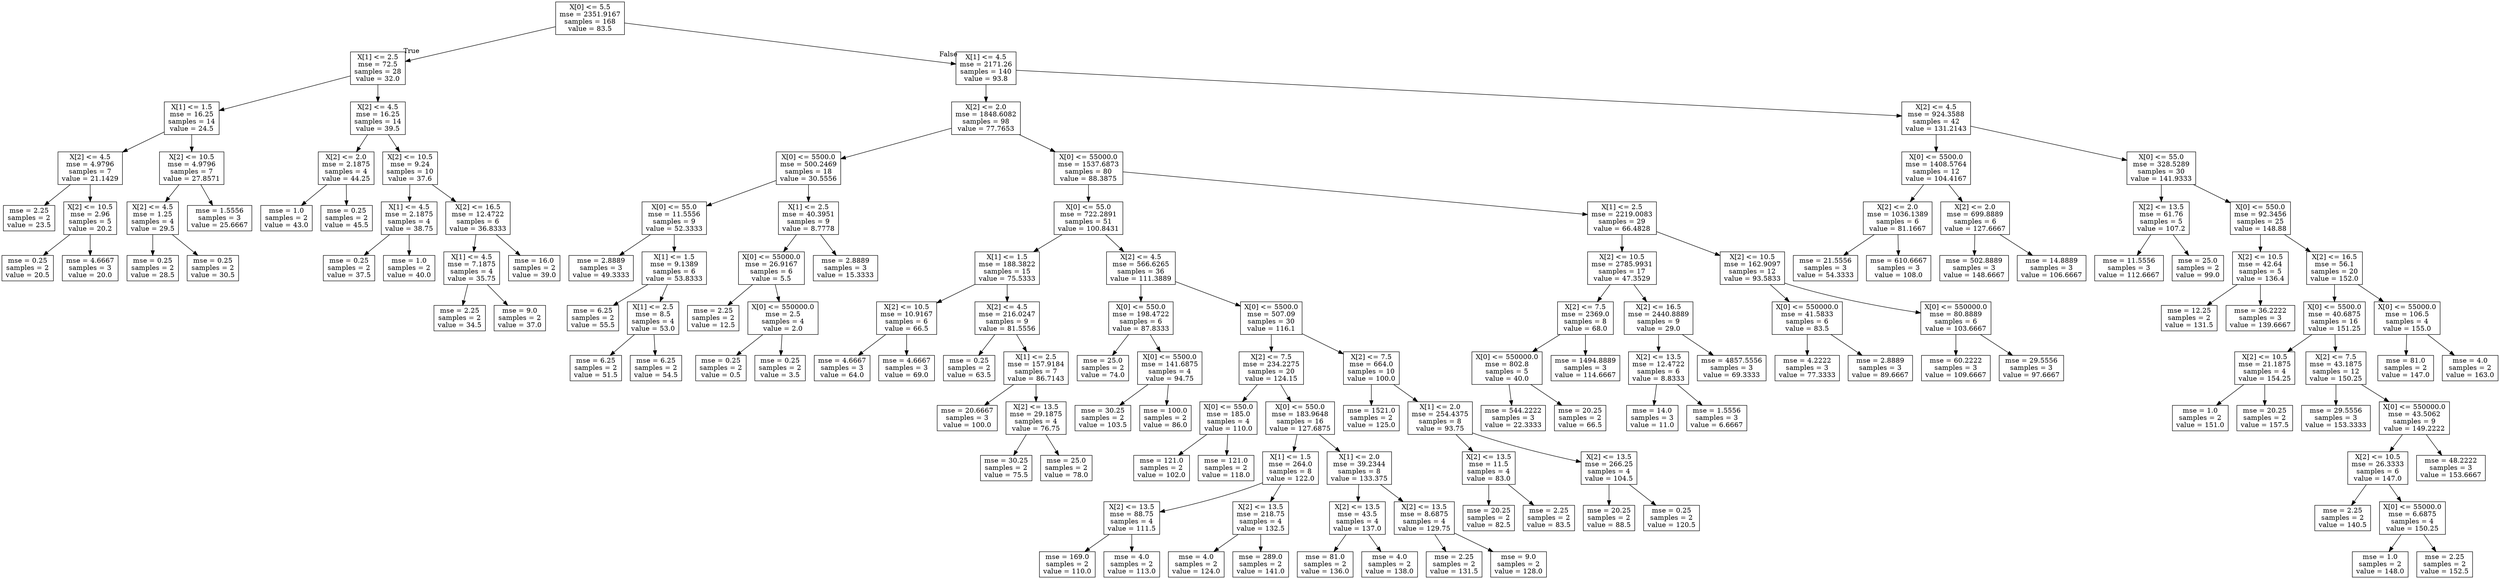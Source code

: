 digraph Tree {
node [shape=box] ;
0 [label="X[0] <= 5.5\nmse = 2351.9167\nsamples = 168\nvalue = 83.5"] ;
1 [label="X[1] <= 2.5\nmse = 72.5\nsamples = 28\nvalue = 32.0"] ;
0 -> 1 [labeldistance=2.5, labelangle=45, headlabel="True"] ;
2 [label="X[1] <= 1.5\nmse = 16.25\nsamples = 14\nvalue = 24.5"] ;
1 -> 2 ;
3 [label="X[2] <= 4.5\nmse = 4.9796\nsamples = 7\nvalue = 21.1429"] ;
2 -> 3 ;
4 [label="mse = 2.25\nsamples = 2\nvalue = 23.5"] ;
3 -> 4 ;
5 [label="X[2] <= 10.5\nmse = 2.96\nsamples = 5\nvalue = 20.2"] ;
3 -> 5 ;
6 [label="mse = 0.25\nsamples = 2\nvalue = 20.5"] ;
5 -> 6 ;
7 [label="mse = 4.6667\nsamples = 3\nvalue = 20.0"] ;
5 -> 7 ;
8 [label="X[2] <= 10.5\nmse = 4.9796\nsamples = 7\nvalue = 27.8571"] ;
2 -> 8 ;
9 [label="X[2] <= 4.5\nmse = 1.25\nsamples = 4\nvalue = 29.5"] ;
8 -> 9 ;
10 [label="mse = 0.25\nsamples = 2\nvalue = 28.5"] ;
9 -> 10 ;
11 [label="mse = 0.25\nsamples = 2\nvalue = 30.5"] ;
9 -> 11 ;
12 [label="mse = 1.5556\nsamples = 3\nvalue = 25.6667"] ;
8 -> 12 ;
13 [label="X[2] <= 4.5\nmse = 16.25\nsamples = 14\nvalue = 39.5"] ;
1 -> 13 ;
14 [label="X[2] <= 2.0\nmse = 2.1875\nsamples = 4\nvalue = 44.25"] ;
13 -> 14 ;
15 [label="mse = 1.0\nsamples = 2\nvalue = 43.0"] ;
14 -> 15 ;
16 [label="mse = 0.25\nsamples = 2\nvalue = 45.5"] ;
14 -> 16 ;
17 [label="X[2] <= 10.5\nmse = 9.24\nsamples = 10\nvalue = 37.6"] ;
13 -> 17 ;
18 [label="X[1] <= 4.5\nmse = 2.1875\nsamples = 4\nvalue = 38.75"] ;
17 -> 18 ;
19 [label="mse = 0.25\nsamples = 2\nvalue = 37.5"] ;
18 -> 19 ;
20 [label="mse = 1.0\nsamples = 2\nvalue = 40.0"] ;
18 -> 20 ;
21 [label="X[2] <= 16.5\nmse = 12.4722\nsamples = 6\nvalue = 36.8333"] ;
17 -> 21 ;
22 [label="X[1] <= 4.5\nmse = 7.1875\nsamples = 4\nvalue = 35.75"] ;
21 -> 22 ;
23 [label="mse = 2.25\nsamples = 2\nvalue = 34.5"] ;
22 -> 23 ;
24 [label="mse = 9.0\nsamples = 2\nvalue = 37.0"] ;
22 -> 24 ;
25 [label="mse = 16.0\nsamples = 2\nvalue = 39.0"] ;
21 -> 25 ;
26 [label="X[1] <= 4.5\nmse = 2171.26\nsamples = 140\nvalue = 93.8"] ;
0 -> 26 [labeldistance=2.5, labelangle=-45, headlabel="False"] ;
27 [label="X[2] <= 2.0\nmse = 1848.6082\nsamples = 98\nvalue = 77.7653"] ;
26 -> 27 ;
28 [label="X[0] <= 5500.0\nmse = 500.2469\nsamples = 18\nvalue = 30.5556"] ;
27 -> 28 ;
29 [label="X[0] <= 55.0\nmse = 11.5556\nsamples = 9\nvalue = 52.3333"] ;
28 -> 29 ;
30 [label="mse = 2.8889\nsamples = 3\nvalue = 49.3333"] ;
29 -> 30 ;
31 [label="X[1] <= 1.5\nmse = 9.1389\nsamples = 6\nvalue = 53.8333"] ;
29 -> 31 ;
32 [label="mse = 6.25\nsamples = 2\nvalue = 55.5"] ;
31 -> 32 ;
33 [label="X[1] <= 2.5\nmse = 8.5\nsamples = 4\nvalue = 53.0"] ;
31 -> 33 ;
34 [label="mse = 6.25\nsamples = 2\nvalue = 51.5"] ;
33 -> 34 ;
35 [label="mse = 6.25\nsamples = 2\nvalue = 54.5"] ;
33 -> 35 ;
36 [label="X[1] <= 2.5\nmse = 40.3951\nsamples = 9\nvalue = 8.7778"] ;
28 -> 36 ;
37 [label="X[0] <= 55000.0\nmse = 26.9167\nsamples = 6\nvalue = 5.5"] ;
36 -> 37 ;
38 [label="mse = 2.25\nsamples = 2\nvalue = 12.5"] ;
37 -> 38 ;
39 [label="X[0] <= 550000.0\nmse = 2.5\nsamples = 4\nvalue = 2.0"] ;
37 -> 39 ;
40 [label="mse = 0.25\nsamples = 2\nvalue = 0.5"] ;
39 -> 40 ;
41 [label="mse = 0.25\nsamples = 2\nvalue = 3.5"] ;
39 -> 41 ;
42 [label="mse = 2.8889\nsamples = 3\nvalue = 15.3333"] ;
36 -> 42 ;
43 [label="X[0] <= 55000.0\nmse = 1537.6873\nsamples = 80\nvalue = 88.3875"] ;
27 -> 43 ;
44 [label="X[0] <= 55.0\nmse = 722.2891\nsamples = 51\nvalue = 100.8431"] ;
43 -> 44 ;
45 [label="X[1] <= 1.5\nmse = 188.3822\nsamples = 15\nvalue = 75.5333"] ;
44 -> 45 ;
46 [label="X[2] <= 10.5\nmse = 10.9167\nsamples = 6\nvalue = 66.5"] ;
45 -> 46 ;
47 [label="mse = 4.6667\nsamples = 3\nvalue = 64.0"] ;
46 -> 47 ;
48 [label="mse = 4.6667\nsamples = 3\nvalue = 69.0"] ;
46 -> 48 ;
49 [label="X[2] <= 4.5\nmse = 216.0247\nsamples = 9\nvalue = 81.5556"] ;
45 -> 49 ;
50 [label="mse = 0.25\nsamples = 2\nvalue = 63.5"] ;
49 -> 50 ;
51 [label="X[1] <= 2.5\nmse = 157.9184\nsamples = 7\nvalue = 86.7143"] ;
49 -> 51 ;
52 [label="mse = 20.6667\nsamples = 3\nvalue = 100.0"] ;
51 -> 52 ;
53 [label="X[2] <= 13.5\nmse = 29.1875\nsamples = 4\nvalue = 76.75"] ;
51 -> 53 ;
54 [label="mse = 30.25\nsamples = 2\nvalue = 75.5"] ;
53 -> 54 ;
55 [label="mse = 25.0\nsamples = 2\nvalue = 78.0"] ;
53 -> 55 ;
56 [label="X[2] <= 4.5\nmse = 566.6265\nsamples = 36\nvalue = 111.3889"] ;
44 -> 56 ;
57 [label="X[0] <= 550.0\nmse = 198.4722\nsamples = 6\nvalue = 87.8333"] ;
56 -> 57 ;
58 [label="mse = 25.0\nsamples = 2\nvalue = 74.0"] ;
57 -> 58 ;
59 [label="X[0] <= 5500.0\nmse = 141.6875\nsamples = 4\nvalue = 94.75"] ;
57 -> 59 ;
60 [label="mse = 30.25\nsamples = 2\nvalue = 103.5"] ;
59 -> 60 ;
61 [label="mse = 100.0\nsamples = 2\nvalue = 86.0"] ;
59 -> 61 ;
62 [label="X[0] <= 5500.0\nmse = 507.09\nsamples = 30\nvalue = 116.1"] ;
56 -> 62 ;
63 [label="X[2] <= 7.5\nmse = 234.2275\nsamples = 20\nvalue = 124.15"] ;
62 -> 63 ;
64 [label="X[0] <= 550.0\nmse = 185.0\nsamples = 4\nvalue = 110.0"] ;
63 -> 64 ;
65 [label="mse = 121.0\nsamples = 2\nvalue = 102.0"] ;
64 -> 65 ;
66 [label="mse = 121.0\nsamples = 2\nvalue = 118.0"] ;
64 -> 66 ;
67 [label="X[0] <= 550.0\nmse = 183.9648\nsamples = 16\nvalue = 127.6875"] ;
63 -> 67 ;
68 [label="X[1] <= 1.5\nmse = 264.0\nsamples = 8\nvalue = 122.0"] ;
67 -> 68 ;
69 [label="X[2] <= 13.5\nmse = 88.75\nsamples = 4\nvalue = 111.5"] ;
68 -> 69 ;
70 [label="mse = 169.0\nsamples = 2\nvalue = 110.0"] ;
69 -> 70 ;
71 [label="mse = 4.0\nsamples = 2\nvalue = 113.0"] ;
69 -> 71 ;
72 [label="X[2] <= 13.5\nmse = 218.75\nsamples = 4\nvalue = 132.5"] ;
68 -> 72 ;
73 [label="mse = 4.0\nsamples = 2\nvalue = 124.0"] ;
72 -> 73 ;
74 [label="mse = 289.0\nsamples = 2\nvalue = 141.0"] ;
72 -> 74 ;
75 [label="X[1] <= 2.0\nmse = 39.2344\nsamples = 8\nvalue = 133.375"] ;
67 -> 75 ;
76 [label="X[2] <= 13.5\nmse = 43.5\nsamples = 4\nvalue = 137.0"] ;
75 -> 76 ;
77 [label="mse = 81.0\nsamples = 2\nvalue = 136.0"] ;
76 -> 77 ;
78 [label="mse = 4.0\nsamples = 2\nvalue = 138.0"] ;
76 -> 78 ;
79 [label="X[2] <= 13.5\nmse = 8.6875\nsamples = 4\nvalue = 129.75"] ;
75 -> 79 ;
80 [label="mse = 2.25\nsamples = 2\nvalue = 131.5"] ;
79 -> 80 ;
81 [label="mse = 9.0\nsamples = 2\nvalue = 128.0"] ;
79 -> 81 ;
82 [label="X[2] <= 7.5\nmse = 664.0\nsamples = 10\nvalue = 100.0"] ;
62 -> 82 ;
83 [label="mse = 1521.0\nsamples = 2\nvalue = 125.0"] ;
82 -> 83 ;
84 [label="X[1] <= 2.0\nmse = 254.4375\nsamples = 8\nvalue = 93.75"] ;
82 -> 84 ;
85 [label="X[2] <= 13.5\nmse = 11.5\nsamples = 4\nvalue = 83.0"] ;
84 -> 85 ;
86 [label="mse = 20.25\nsamples = 2\nvalue = 82.5"] ;
85 -> 86 ;
87 [label="mse = 2.25\nsamples = 2\nvalue = 83.5"] ;
85 -> 87 ;
88 [label="X[2] <= 13.5\nmse = 266.25\nsamples = 4\nvalue = 104.5"] ;
84 -> 88 ;
89 [label="mse = 20.25\nsamples = 2\nvalue = 88.5"] ;
88 -> 89 ;
90 [label="mse = 0.25\nsamples = 2\nvalue = 120.5"] ;
88 -> 90 ;
91 [label="X[1] <= 2.5\nmse = 2219.0083\nsamples = 29\nvalue = 66.4828"] ;
43 -> 91 ;
92 [label="X[2] <= 10.5\nmse = 2785.9931\nsamples = 17\nvalue = 47.3529"] ;
91 -> 92 ;
93 [label="X[2] <= 7.5\nmse = 2369.0\nsamples = 8\nvalue = 68.0"] ;
92 -> 93 ;
94 [label="X[0] <= 550000.0\nmse = 802.8\nsamples = 5\nvalue = 40.0"] ;
93 -> 94 ;
95 [label="mse = 544.2222\nsamples = 3\nvalue = 22.3333"] ;
94 -> 95 ;
96 [label="mse = 20.25\nsamples = 2\nvalue = 66.5"] ;
94 -> 96 ;
97 [label="mse = 1494.8889\nsamples = 3\nvalue = 114.6667"] ;
93 -> 97 ;
98 [label="X[2] <= 16.5\nmse = 2440.8889\nsamples = 9\nvalue = 29.0"] ;
92 -> 98 ;
99 [label="X[2] <= 13.5\nmse = 12.4722\nsamples = 6\nvalue = 8.8333"] ;
98 -> 99 ;
100 [label="mse = 14.0\nsamples = 3\nvalue = 11.0"] ;
99 -> 100 ;
101 [label="mse = 1.5556\nsamples = 3\nvalue = 6.6667"] ;
99 -> 101 ;
102 [label="mse = 4857.5556\nsamples = 3\nvalue = 69.3333"] ;
98 -> 102 ;
103 [label="X[2] <= 10.5\nmse = 162.9097\nsamples = 12\nvalue = 93.5833"] ;
91 -> 103 ;
104 [label="X[0] <= 550000.0\nmse = 41.5833\nsamples = 6\nvalue = 83.5"] ;
103 -> 104 ;
105 [label="mse = 4.2222\nsamples = 3\nvalue = 77.3333"] ;
104 -> 105 ;
106 [label="mse = 2.8889\nsamples = 3\nvalue = 89.6667"] ;
104 -> 106 ;
107 [label="X[0] <= 550000.0\nmse = 80.8889\nsamples = 6\nvalue = 103.6667"] ;
103 -> 107 ;
108 [label="mse = 60.2222\nsamples = 3\nvalue = 109.6667"] ;
107 -> 108 ;
109 [label="mse = 29.5556\nsamples = 3\nvalue = 97.6667"] ;
107 -> 109 ;
110 [label="X[2] <= 4.5\nmse = 924.3588\nsamples = 42\nvalue = 131.2143"] ;
26 -> 110 ;
111 [label="X[0] <= 5500.0\nmse = 1408.5764\nsamples = 12\nvalue = 104.4167"] ;
110 -> 111 ;
112 [label="X[2] <= 2.0\nmse = 1036.1389\nsamples = 6\nvalue = 81.1667"] ;
111 -> 112 ;
113 [label="mse = 21.5556\nsamples = 3\nvalue = 54.3333"] ;
112 -> 113 ;
114 [label="mse = 610.6667\nsamples = 3\nvalue = 108.0"] ;
112 -> 114 ;
115 [label="X[2] <= 2.0\nmse = 699.8889\nsamples = 6\nvalue = 127.6667"] ;
111 -> 115 ;
116 [label="mse = 502.8889\nsamples = 3\nvalue = 148.6667"] ;
115 -> 116 ;
117 [label="mse = 14.8889\nsamples = 3\nvalue = 106.6667"] ;
115 -> 117 ;
118 [label="X[0] <= 55.0\nmse = 328.5289\nsamples = 30\nvalue = 141.9333"] ;
110 -> 118 ;
119 [label="X[2] <= 13.5\nmse = 61.76\nsamples = 5\nvalue = 107.2"] ;
118 -> 119 ;
120 [label="mse = 11.5556\nsamples = 3\nvalue = 112.6667"] ;
119 -> 120 ;
121 [label="mse = 25.0\nsamples = 2\nvalue = 99.0"] ;
119 -> 121 ;
122 [label="X[0] <= 550.0\nmse = 92.3456\nsamples = 25\nvalue = 148.88"] ;
118 -> 122 ;
123 [label="X[2] <= 10.5\nmse = 42.64\nsamples = 5\nvalue = 136.4"] ;
122 -> 123 ;
124 [label="mse = 12.25\nsamples = 2\nvalue = 131.5"] ;
123 -> 124 ;
125 [label="mse = 36.2222\nsamples = 3\nvalue = 139.6667"] ;
123 -> 125 ;
126 [label="X[2] <= 16.5\nmse = 56.1\nsamples = 20\nvalue = 152.0"] ;
122 -> 126 ;
127 [label="X[0] <= 5500.0\nmse = 40.6875\nsamples = 16\nvalue = 151.25"] ;
126 -> 127 ;
128 [label="X[2] <= 10.5\nmse = 21.1875\nsamples = 4\nvalue = 154.25"] ;
127 -> 128 ;
129 [label="mse = 1.0\nsamples = 2\nvalue = 151.0"] ;
128 -> 129 ;
130 [label="mse = 20.25\nsamples = 2\nvalue = 157.5"] ;
128 -> 130 ;
131 [label="X[2] <= 7.5\nmse = 43.1875\nsamples = 12\nvalue = 150.25"] ;
127 -> 131 ;
132 [label="mse = 29.5556\nsamples = 3\nvalue = 153.3333"] ;
131 -> 132 ;
133 [label="X[0] <= 550000.0\nmse = 43.5062\nsamples = 9\nvalue = 149.2222"] ;
131 -> 133 ;
134 [label="X[2] <= 10.5\nmse = 26.3333\nsamples = 6\nvalue = 147.0"] ;
133 -> 134 ;
135 [label="mse = 2.25\nsamples = 2\nvalue = 140.5"] ;
134 -> 135 ;
136 [label="X[0] <= 55000.0\nmse = 6.6875\nsamples = 4\nvalue = 150.25"] ;
134 -> 136 ;
137 [label="mse = 1.0\nsamples = 2\nvalue = 148.0"] ;
136 -> 137 ;
138 [label="mse = 2.25\nsamples = 2\nvalue = 152.5"] ;
136 -> 138 ;
139 [label="mse = 48.2222\nsamples = 3\nvalue = 153.6667"] ;
133 -> 139 ;
140 [label="X[0] <= 55000.0\nmse = 106.5\nsamples = 4\nvalue = 155.0"] ;
126 -> 140 ;
141 [label="mse = 81.0\nsamples = 2\nvalue = 147.0"] ;
140 -> 141 ;
142 [label="mse = 4.0\nsamples = 2\nvalue = 163.0"] ;
140 -> 142 ;
}